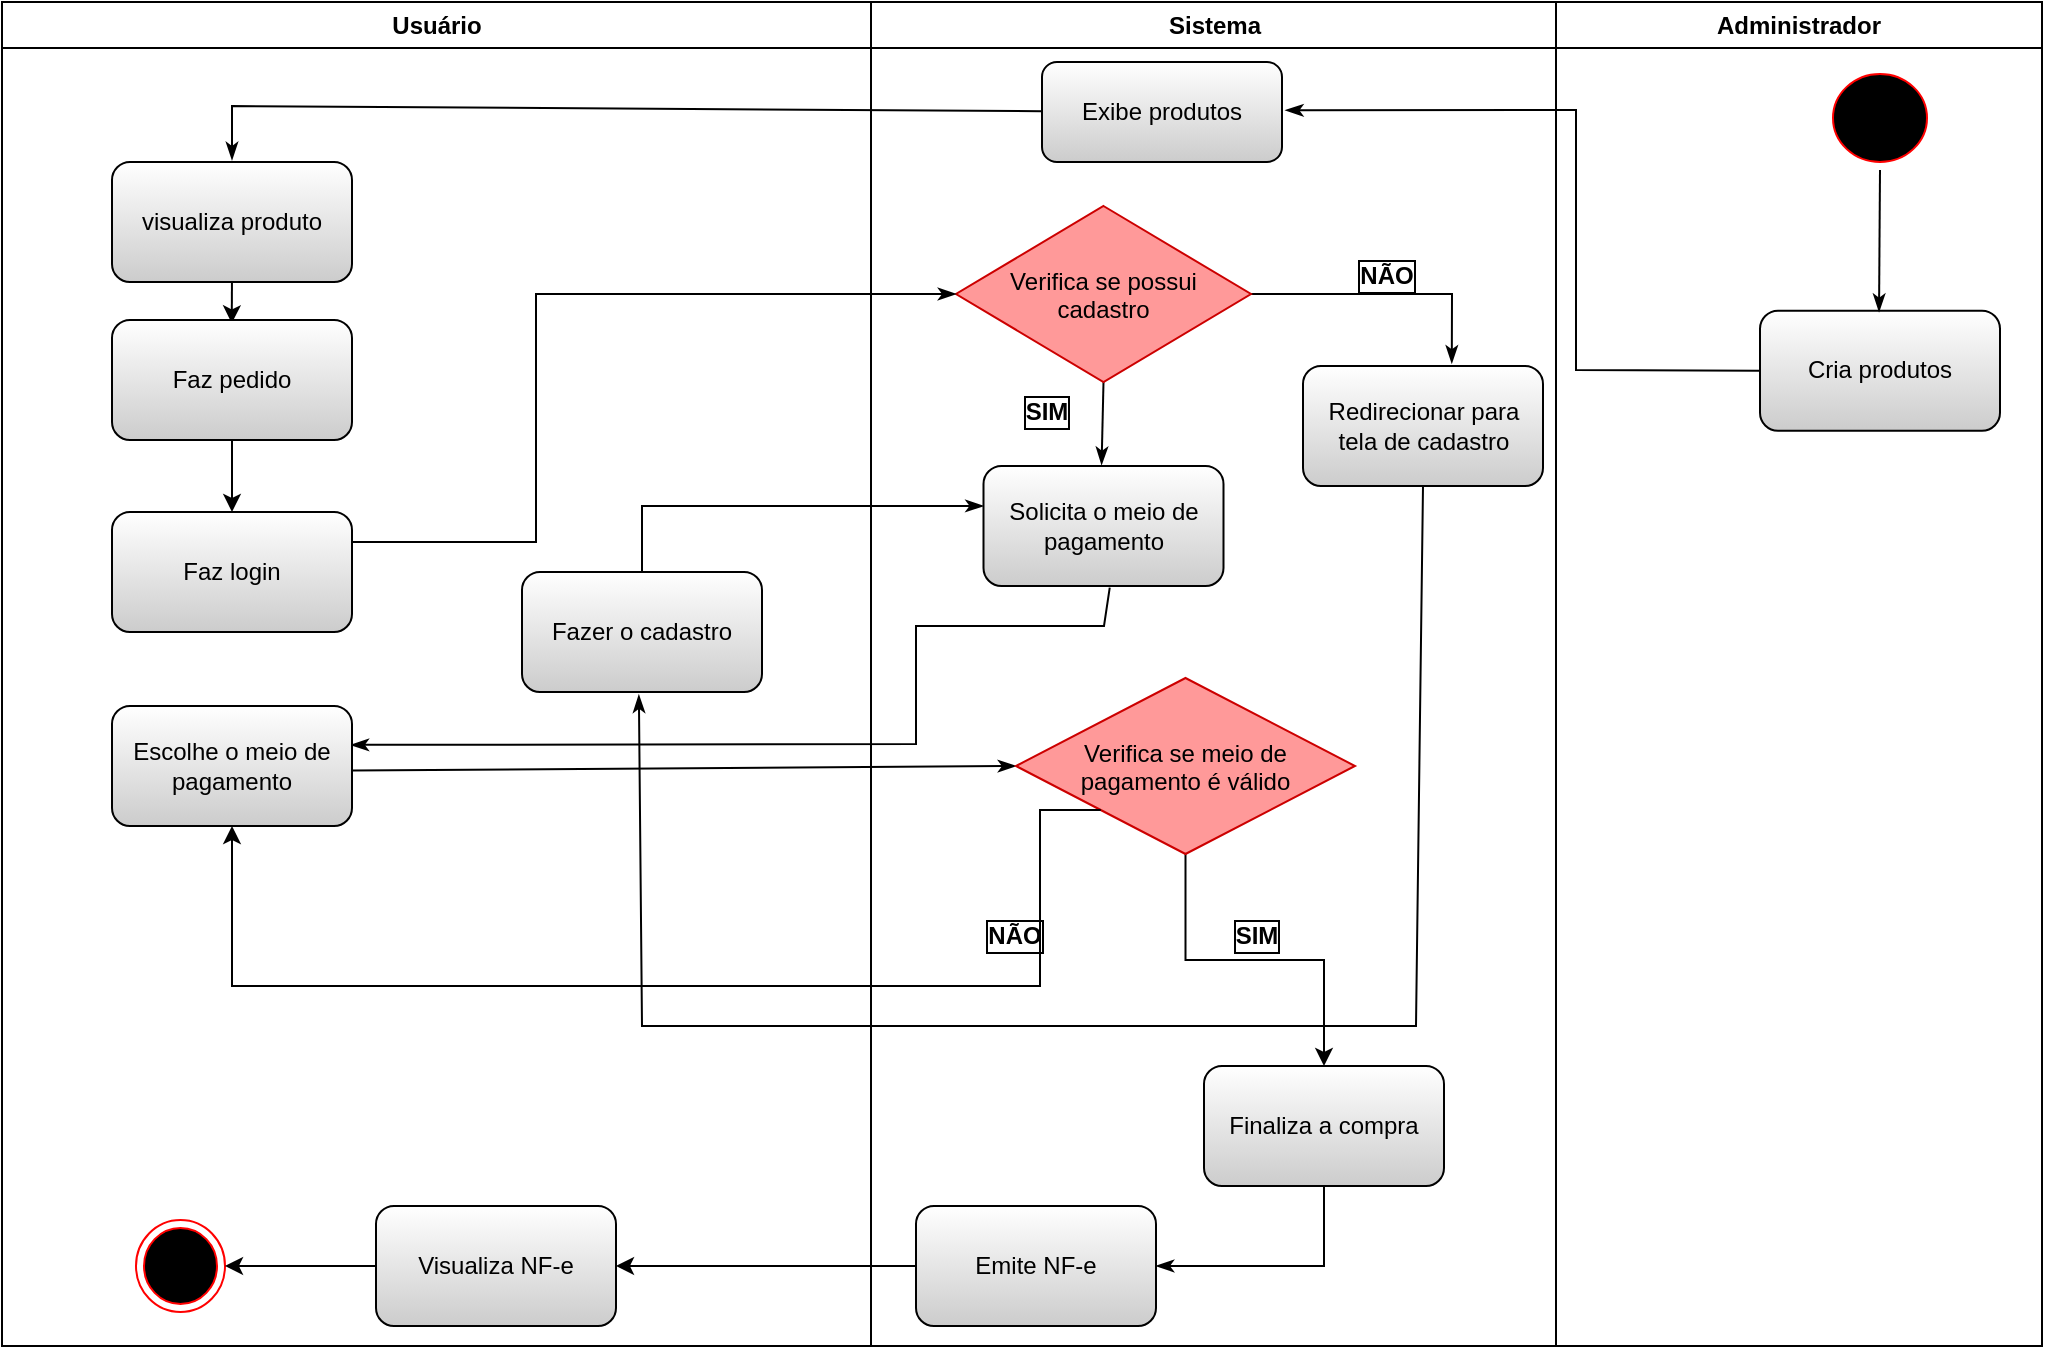 <mxfile version="20.5.1" type="device"><diagram name="Page-1" id="e7e014a7-5840-1c2e-5031-d8a46d1fe8dd"><mxGraphModel dx="1240" dy="689" grid="1" gridSize="10" guides="1" tooltips="1" connect="1" arrows="1" fold="1" page="1" pageScale="1" pageWidth="1169" pageHeight="826" background="none" math="0" shadow="0"><root><mxCell id="0"/><mxCell id="1" parent="0"/><mxCell id="7cmkV415C0q45qW6nrjw-87" style="edgeStyle=none;rounded=0;orthogonalLoop=1;jettySize=auto;html=1;exitX=0.526;exitY=1.013;exitDx=0;exitDy=0;strokeColor=#000000;endArrow=classicThin;endFill=1;entryX=0.995;entryY=0.324;entryDx=0;entryDy=0;entryPerimeter=0;exitPerimeter=0;" parent="1" source="7cmkV415C0q45qW6nrjw-69" target="7cmkV415C0q45qW6nrjw-64" edge="1"><mxGeometry relative="1" as="geometry"><mxPoint x="198" y="530" as="targetPoint"/><Array as="points"><mxPoint x="634" y="440"/><mxPoint x="540" y="440"/><mxPoint x="540" y="499"/></Array></mxGeometry></mxCell><mxCell id="7cmkV415C0q45qW6nrjw-106" style="edgeStyle=none;rounded=0;orthogonalLoop=1;jettySize=auto;html=1;entryX=0.5;entryY=-0.017;entryDx=0;entryDy=0;entryPerimeter=0;strokeColor=#000000;endArrow=classicThin;endFill=1;" parent="1" source="7cmkV415C0q45qW6nrjw-104" target="7cmkV415C0q45qW6nrjw-60" edge="1"><mxGeometry relative="1" as="geometry"><Array as="points"><mxPoint x="198" y="180"/></Array></mxGeometry></mxCell><mxCell id="7cmkV415C0q45qW6nrjw-105" style="edgeStyle=none;rounded=0;orthogonalLoop=1;jettySize=auto;html=1;entryX=1.014;entryY=0.483;entryDx=0;entryDy=0;entryPerimeter=0;strokeColor=#000000;endArrow=classicThin;endFill=1;exitX=0;exitY=0.5;exitDx=0;exitDy=0;" parent="1" source="7cmkV415C0q45qW6nrjw-102" target="7cmkV415C0q45qW6nrjw-104" edge="1"><mxGeometry relative="1" as="geometry"><Array as="points"><mxPoint x="870" y="312"/><mxPoint x="870" y="182"/></Array></mxGeometry></mxCell><mxCell id="7cmkV415C0q45qW6nrjw-99" style="edgeStyle=none;rounded=0;orthogonalLoop=1;jettySize=auto;html=1;exitX=0.5;exitY=0;exitDx=0;exitDy=0;strokeColor=#000000;endArrow=classicThin;endFill=1;entryX=0;entryY=0.333;entryDx=0;entryDy=0;entryPerimeter=0;" parent="1" source="7cmkV415C0q45qW6nrjw-95" target="7cmkV415C0q45qW6nrjw-69" edge="1"><mxGeometry relative="1" as="geometry"><mxPoint x="533" y="360" as="targetPoint"/><Array as="points"><mxPoint x="403" y="380"/></Array></mxGeometry></mxCell><mxCell id="7cmkV415C0q45qW6nrjw-98" style="edgeStyle=none;rounded=0;orthogonalLoop=1;jettySize=auto;html=1;entryX=0.487;entryY=1.023;entryDx=0;entryDy=0;strokeColor=#000000;endArrow=classicThin;endFill=1;entryPerimeter=0;exitX=0.5;exitY=1;exitDx=0;exitDy=0;" parent="1" source="7cmkV415C0q45qW6nrjw-90" target="7cmkV415C0q45qW6nrjw-95" edge="1"><mxGeometry relative="1" as="geometry"><Array as="points"><mxPoint x="790" y="640"/><mxPoint x="403" y="640"/></Array><mxPoint x="753" y="390" as="sourcePoint"/></mxGeometry></mxCell><mxCell id="2" value="Usuário" style="swimlane;whiteSpace=wrap" parent="1" vertex="1"><mxGeometry x="83" y="128" width="434.5" height="672" as="geometry"/></mxCell><mxCell id="7cmkV415C0q45qW6nrjw-45" style="edgeStyle=orthogonalEdgeStyle;rounded=0;orthogonalLoop=1;jettySize=auto;html=1;exitX=0;exitY=0;exitDx=0;exitDy=0;entryX=0.499;entryY=0.028;entryDx=0;entryDy=0;entryPerimeter=0;" parent="2" target="7cmkV415C0q45qW6nrjw-62" edge="1"><mxGeometry relative="1" as="geometry"><mxPoint x="115" y="135" as="sourcePoint"/><mxPoint x="115" y="212" as="targetPoint"/></mxGeometry></mxCell><mxCell id="7cmkV415C0q45qW6nrjw-60" value="&lt;span style=&quot;&quot;&gt;visualiza produto&lt;br&gt;&lt;/span&gt;" style="rounded=1;whiteSpace=wrap;html=1;strokeColor=#000000;gradientColor=#CCCCCC;" parent="2" vertex="1"><mxGeometry x="55" y="80" width="120" height="60" as="geometry"/></mxCell><mxCell id="Oj5wJJueDVPm2C9OQgHS-7" style="edgeStyle=orthogonalEdgeStyle;rounded=0;orthogonalLoop=1;jettySize=auto;html=1;fontSize=12;" edge="1" parent="2" source="7cmkV415C0q45qW6nrjw-62" target="Oj5wJJueDVPm2C9OQgHS-6"><mxGeometry relative="1" as="geometry"/></mxCell><mxCell id="7cmkV415C0q45qW6nrjw-62" value="&lt;span style=&quot;&quot;&gt;Faz pedido&lt;br&gt;&lt;/span&gt;" style="rounded=1;whiteSpace=wrap;html=1;gradientColor=#CCCCCC;" parent="2" vertex="1"><mxGeometry x="55" y="159" width="120" height="60" as="geometry"/></mxCell><mxCell id="7cmkV415C0q45qW6nrjw-64" value="&lt;span style=&quot;&quot;&gt;Escolhe o meio de pagamento&lt;br&gt;&lt;/span&gt;" style="rounded=1;whiteSpace=wrap;html=1;gradientColor=#CCCCCC;" parent="2" vertex="1"><mxGeometry x="55" y="352" width="120" height="60" as="geometry"/></mxCell><mxCell id="7cmkV415C0q45qW6nrjw-95" value="&lt;span style=&quot;&quot;&gt;Fazer o cadastro&lt;br&gt;&lt;/span&gt;" style="rounded=1;whiteSpace=wrap;html=1;gradientColor=#CCCCCC;" parent="2" vertex="1"><mxGeometry x="260" y="285" width="120" height="60" as="geometry"/></mxCell><mxCell id="Oj5wJJueDVPm2C9OQgHS-6" value="&lt;span style=&quot;&quot;&gt;Faz login&lt;br&gt;&lt;/span&gt;" style="rounded=1;whiteSpace=wrap;html=1;gradientColor=#CCCCCC;" vertex="1" parent="2"><mxGeometry x="55" y="255" width="120" height="60" as="geometry"/></mxCell><mxCell id="ZCKoz8_dvRCLbWeslQ7z-13" value="" style="ellipse;html=1;shape=endState;fillColor=#000000;strokeColor=#ff0000;" parent="2" vertex="1"><mxGeometry x="67" y="609" width="44.5" height="46" as="geometry"/></mxCell><mxCell id="Oj5wJJueDVPm2C9OQgHS-17" style="edgeStyle=orthogonalEdgeStyle;rounded=0;orthogonalLoop=1;jettySize=auto;html=1;entryX=1;entryY=0.5;entryDx=0;entryDy=0;fontSize=12;" edge="1" parent="2" source="Oj5wJJueDVPm2C9OQgHS-15" target="ZCKoz8_dvRCLbWeslQ7z-13"><mxGeometry relative="1" as="geometry"/></mxCell><mxCell id="Oj5wJJueDVPm2C9OQgHS-15" value="Visualiza NF-e&lt;span style=&quot;&quot;&gt;&lt;br&gt;&lt;/span&gt;" style="rounded=1;whiteSpace=wrap;html=1;gradientColor=#CCCCCC;" vertex="1" parent="2"><mxGeometry x="187" y="602" width="120" height="60" as="geometry"/></mxCell><mxCell id="7cmkV415C0q45qW6nrjw-88" style="edgeStyle=none;rounded=0;orthogonalLoop=1;jettySize=auto;html=1;entryX=0;entryY=0.5;entryDx=0;entryDy=0;strokeColor=#000000;endArrow=classicThin;endFill=1;exitX=1.002;exitY=0.537;exitDx=0;exitDy=0;exitPerimeter=0;" parent="1" source="7cmkV415C0q45qW6nrjw-64" target="Oj5wJJueDVPm2C9OQgHS-8" edge="1"><mxGeometry relative="1" as="geometry"><mxPoint x="548.48" y="502.6" as="targetPoint"/></mxGeometry></mxCell><mxCell id="3" value="Sistema" style="swimlane;whiteSpace=wrap;startSize=23;verticalAlign=middle;" parent="1" vertex="1"><mxGeometry x="517.5" y="128" width="342.5" height="672" as="geometry"/></mxCell><mxCell id="7cmkV415C0q45qW6nrjw-84" style="edgeStyle=none;rounded=0;orthogonalLoop=1;jettySize=auto;html=1;strokeColor=#000000;endArrow=classicThin;endFill=1;startArrow=none;entryX=0.492;entryY=-0.01;entryDx=0;entryDy=0;entryPerimeter=0;exitX=0.5;exitY=1;exitDx=0;exitDy=0;" parent="3" source="7cmkV415C0q45qW6nrjw-80" target="7cmkV415C0q45qW6nrjw-69" edge="1"><mxGeometry relative="1" as="geometry"><mxPoint x="105.5" y="218" as="sourcePoint"/></mxGeometry></mxCell><mxCell id="7cmkV415C0q45qW6nrjw-89" style="edgeStyle=none;rounded=0;orthogonalLoop=1;jettySize=auto;html=1;entryX=1;entryY=0.5;entryDx=0;entryDy=0;strokeColor=#000000;endArrow=classicThin;endFill=1;exitX=0.5;exitY=1;exitDx=0;exitDy=0;" parent="3" target="7cmkV415C0q45qW6nrjw-63" edge="1" source="Oj5wJJueDVPm2C9OQgHS-9"><mxGeometry relative="1" as="geometry"><mxPoint x="89.5" y="368" as="sourcePoint"/><mxPoint x="89.74" y="378.86" as="targetPoint"/><Array as="points"><mxPoint x="226.5" y="632"/></Array></mxGeometry></mxCell><mxCell id="7cmkV415C0q45qW6nrjw-63" value="Emite NF-e&lt;span style=&quot;&quot;&gt;&lt;br&gt;&lt;/span&gt;" style="rounded=1;whiteSpace=wrap;html=1;gradientColor=#CCCCCC;" parent="3" vertex="1"><mxGeometry x="22.5" y="602" width="120" height="60" as="geometry"/></mxCell><mxCell id="7cmkV415C0q45qW6nrjw-91" style="edgeStyle=none;rounded=0;orthogonalLoop=1;jettySize=auto;html=1;exitX=1;exitY=0.5;exitDx=0;exitDy=0;entryX=0.62;entryY=-0.022;entryDx=0;entryDy=0;strokeColor=#000000;endArrow=classicThin;endFill=1;entryPerimeter=0;" parent="3" source="7cmkV415C0q45qW6nrjw-80" target="7cmkV415C0q45qW6nrjw-90" edge="1"><mxGeometry relative="1" as="geometry"><Array as="points"><mxPoint x="290.5" y="146"/></Array></mxGeometry></mxCell><mxCell id="7cmkV415C0q45qW6nrjw-80" value="Verifica se possui &#10;cadastro" style="rhombus;fillColor=#FF9999;strokeColor=#CC0000;" parent="3" vertex="1"><mxGeometry x="42.5" y="102" width="147.5" height="88" as="geometry"/></mxCell><mxCell id="7cmkV415C0q45qW6nrjw-86" value="NÃO" style="text;html=1;align=center;verticalAlign=middle;resizable=0;points=[];autosize=1;strokeColor=none;fillColor=none;fontStyle=1;labelBorderColor=default;labelBackgroundColor=#FFFFFF;shadow=0;" parent="3" vertex="1"><mxGeometry x="232.5" y="122" width="50" height="30" as="geometry"/></mxCell><mxCell id="7cmkV415C0q45qW6nrjw-90" value="&lt;span style=&quot;&quot;&gt;Redirecionar para tela de cadastro&lt;br&gt;&lt;/span&gt;" style="rounded=1;whiteSpace=wrap;html=1;gradientColor=#CCCCCC;" parent="3" vertex="1"><mxGeometry x="216" y="182" width="120" height="60" as="geometry"/></mxCell><mxCell id="7cmkV415C0q45qW6nrjw-83" value="SIM" style="text;html=1;align=center;verticalAlign=middle;resizable=0;points=[];autosize=1;strokeColor=none;fillColor=none;fontStyle=1;labelBorderColor=default;labelBackgroundColor=#FFFFFF;shadow=0;" parent="3" vertex="1"><mxGeometry x="67.5" y="190" width="40" height="30" as="geometry"/></mxCell><mxCell id="7cmkV415C0q45qW6nrjw-69" value="&lt;span style=&quot;&quot;&gt;Solicita o meio de pagamento&lt;br&gt;&lt;/span&gt;" style="rounded=1;whiteSpace=wrap;html=1;gradientColor=#CCCCCC;" parent="3" vertex="1"><mxGeometry x="56.25" y="232" width="120" height="60" as="geometry"/></mxCell><mxCell id="7cmkV415C0q45qW6nrjw-104" value="&lt;span style=&quot;&quot;&gt;Exibe produtos&lt;br&gt;&lt;/span&gt;" style="rounded=1;whiteSpace=wrap;html=1;gradientColor=#CCCCCC;" parent="3" vertex="1"><mxGeometry x="85.5" y="30" width="120" height="50" as="geometry"/></mxCell><mxCell id="Oj5wJJueDVPm2C9OQgHS-10" style="edgeStyle=orthogonalEdgeStyle;rounded=0;orthogonalLoop=1;jettySize=auto;html=1;entryX=0.5;entryY=0;entryDx=0;entryDy=0;fontSize=12;" edge="1" parent="3" source="Oj5wJJueDVPm2C9OQgHS-8" target="Oj5wJJueDVPm2C9OQgHS-9"><mxGeometry relative="1" as="geometry"/></mxCell><mxCell id="Oj5wJJueDVPm2C9OQgHS-9" value="&lt;span style=&quot;&quot;&gt;Finaliza a compra&lt;br&gt;&lt;/span&gt;" style="rounded=1;whiteSpace=wrap;html=1;gradientColor=#CCCCCC;" vertex="1" parent="3"><mxGeometry x="166.5" y="532" width="120" height="60" as="geometry"/></mxCell><mxCell id="Oj5wJJueDVPm2C9OQgHS-12" value="SIM" style="text;html=1;align=center;verticalAlign=middle;resizable=0;points=[];autosize=1;strokeColor=none;fillColor=none;fontStyle=1;labelBorderColor=default;labelBackgroundColor=#FFFFFF;shadow=0;" vertex="1" parent="3"><mxGeometry x="172.5" y="452" width="40" height="30" as="geometry"/></mxCell><mxCell id="Oj5wJJueDVPm2C9OQgHS-13" value="NÃO" style="text;html=1;align=center;verticalAlign=middle;resizable=0;points=[];autosize=1;strokeColor=none;fillColor=none;fontStyle=1;labelBorderColor=default;labelBackgroundColor=#FFFFFF;shadow=0;" vertex="1" parent="3"><mxGeometry x="46.5" y="452" width="50" height="30" as="geometry"/></mxCell><mxCell id="Oj5wJJueDVPm2C9OQgHS-8" value="Verifica se meio de &#10;pagamento é válido" style="rhombus;fillColor=#FF9999;strokeColor=#CC0000;" vertex="1" parent="3"><mxGeometry x="72.5" y="338" width="169.5" height="88" as="geometry"/></mxCell><mxCell id="4" value="Administrador" style="swimlane;whiteSpace=wrap" parent="1" vertex="1"><mxGeometry x="860" y="128" width="243" height="672" as="geometry"><mxRectangle x="750" y="128" width="90" height="30" as="alternateBounds"/></mxGeometry></mxCell><mxCell id="7cmkV415C0q45qW6nrjw-102" value="&lt;span style=&quot;&quot;&gt;Cria produtos&lt;br&gt;&lt;/span&gt;" style="rounded=1;whiteSpace=wrap;html=1;gradientColor=#CCCCCC;" parent="4" vertex="1"><mxGeometry x="102" y="154.39" width="120" height="60" as="geometry"/></mxCell><mxCell id="7cmkV415C0q45qW6nrjw-103" style="edgeStyle=none;rounded=0;orthogonalLoop=1;jettySize=auto;html=1;exitX=0.5;exitY=1;exitDx=0;exitDy=0;strokeColor=#000000;endArrow=classicThin;endFill=1;entryX=0.496;entryY=0.008;entryDx=0;entryDy=0;entryPerimeter=0;" parent="4" source="5" target="7cmkV415C0q45qW6nrjw-102" edge="1"><mxGeometry relative="1" as="geometry"><mxPoint x="129.49" y="132" as="sourcePoint"/><mxPoint x="50" y="114.39" as="targetPoint"/></mxGeometry></mxCell><mxCell id="5" value="" style="ellipse;shape=startState;fillColor=#000000;strokeColor=#FF0000;" parent="4" vertex="1"><mxGeometry x="134.5" y="32" width="55" height="52" as="geometry"/></mxCell><mxCell id="7cmkV415C0q45qW6nrjw-75" value="" style="endArrow=classicThin;strokeColor=#000000;endFill=1;rounded=0;exitX=1;exitY=0.25;exitDx=0;exitDy=0;entryX=0;entryY=0.5;entryDx=0;entryDy=0;" parent="1" source="Oj5wJJueDVPm2C9OQgHS-6" target="7cmkV415C0q45qW6nrjw-80" edge="1"><mxGeometry relative="1" as="geometry"><mxPoint x="263" y="346" as="sourcePoint"/><mxPoint x="583" y="260" as="targetPoint"/><Array as="points"><mxPoint x="350" y="398"/><mxPoint x="350" y="274"/></Array></mxGeometry></mxCell><mxCell id="Oj5wJJueDVPm2C9OQgHS-14" style="edgeStyle=orthogonalEdgeStyle;rounded=0;orthogonalLoop=1;jettySize=auto;html=1;exitX=0;exitY=1;exitDx=0;exitDy=0;entryX=0.5;entryY=1;entryDx=0;entryDy=0;fontSize=12;" edge="1" parent="1" source="Oj5wJJueDVPm2C9OQgHS-8" target="7cmkV415C0q45qW6nrjw-64"><mxGeometry relative="1" as="geometry"><Array as="points"><mxPoint x="602" y="620"/><mxPoint x="198" y="620"/></Array></mxGeometry></mxCell><mxCell id="Oj5wJJueDVPm2C9OQgHS-16" style="edgeStyle=orthogonalEdgeStyle;rounded=0;orthogonalLoop=1;jettySize=auto;html=1;fontSize=12;" edge="1" parent="1" source="7cmkV415C0q45qW6nrjw-63" target="Oj5wJJueDVPm2C9OQgHS-15"><mxGeometry relative="1" as="geometry"/></mxCell></root></mxGraphModel></diagram></mxfile>